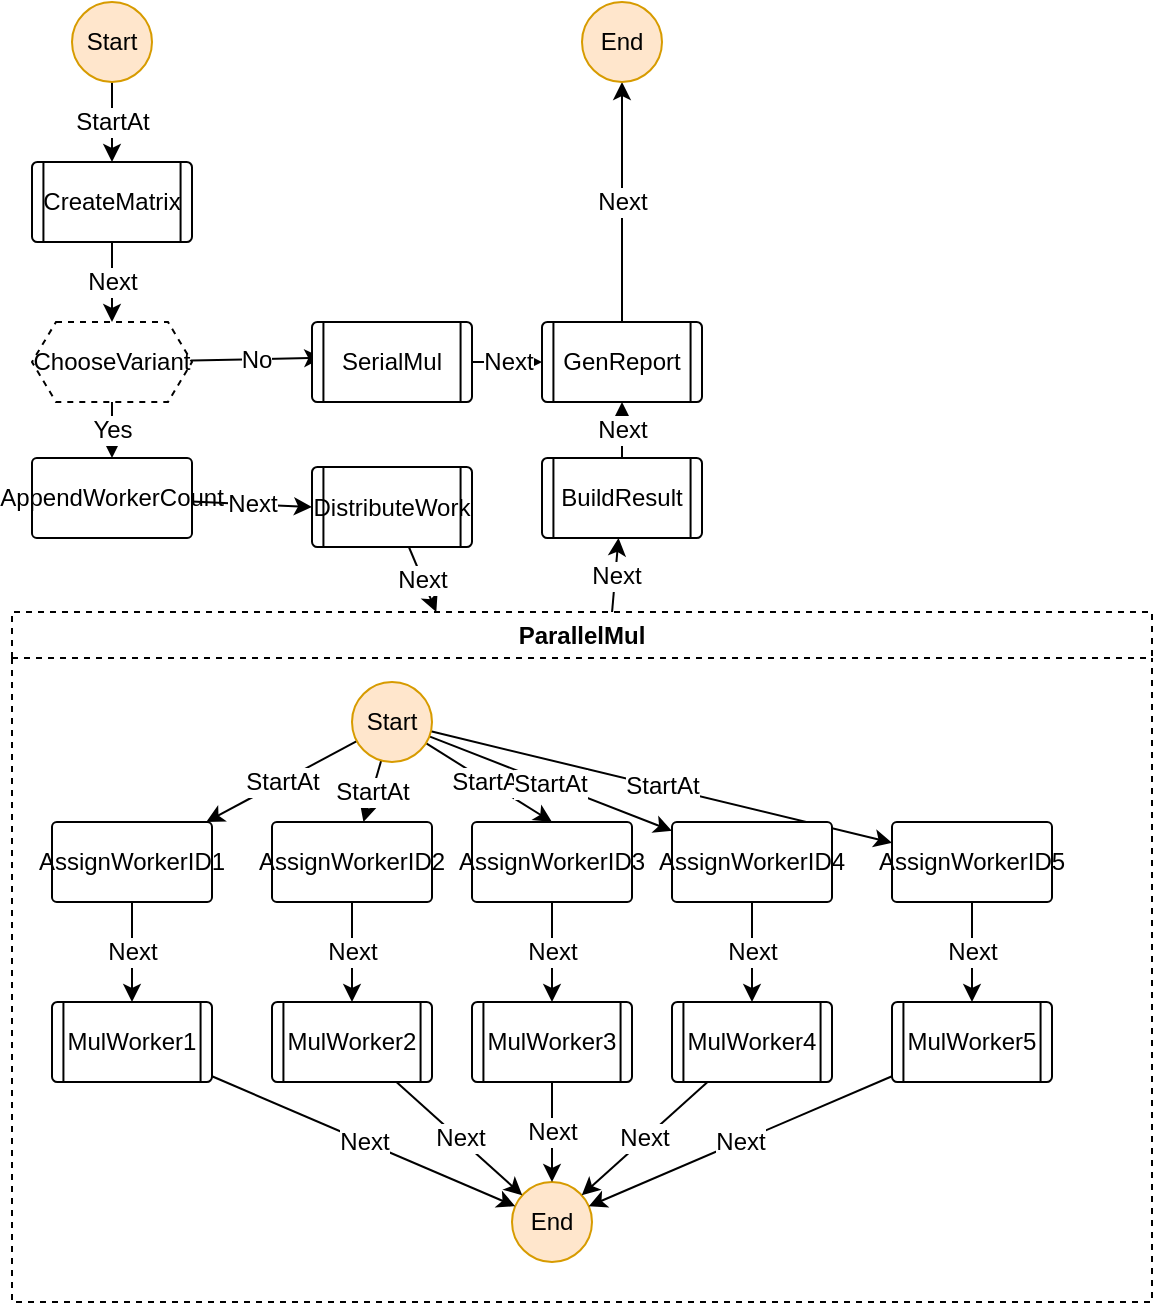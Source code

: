 <mxfile version="10.6.3" type="device"><diagram id="X1YCmfjpBgtQ-fbInCOy" name="Page-1"><mxGraphModel dx="794" dy="421" grid="1" gridSize="10" guides="1" tooltips="1" connect="1" arrows="1" fold="1" page="1" pageScale="1" pageWidth="826" pageHeight="1169" math="0" shadow="0"><root><object type="awssfRoot" name="" comment="" timeout_seconds="" version="" role_arn="" id="0"><mxCell><Object as="awssf"/></mxCell></object><mxCell id="1" parent="0"/><object label="StartAt" type="awssfStartAt" id="JwWAKtQ0LMQuHlguEzLc-3"><mxCell style="endArrow=classic;html=1;strokeColor=#000000;strokeWidth=1;fontSize=12;entryX=0.5;entryY=0;entryDx=0;entryDy=0;entryPerimeter=0;" edge="1" parent="1" source="JwWAKtQ0LMQuHlguEzLc-1" target="JwWAKtQ0LMQuHlguEzLc-2"><mxGeometry width="60" height="60" relative="1" as="geometry"><mxPoint as="sourcePoint"/><mxPoint x="60" y="60" as="targetPoint"/></mxGeometry><StartAtEdge as="awssf"/></mxCell></object><object label="Start" type="awssfStart" id="JwWAKtQ0LMQuHlguEzLc-1"><mxCell style="ellipse;whiteSpace=wrap;html=1;fillColor=#ffe6cc;strokeColor=#d79b00;" vertex="1" parent="1"><mxGeometry x="50" y="10" width="40" height="40" as="geometry"/><StartPoint as="awssf"/></mxCell></object><object label="Next" type="awssfNext" id="JwWAKtQ0LMQuHlguEzLc-5"><mxCell style="endArrow=classic;html=1;strokeColor=#000000;strokeWidth=1;fontSize=12;entryX=0.5;entryY=0;entryDx=0;entryDy=0;entryPerimeter=0;" edge="1" parent="1" source="JwWAKtQ0LMQuHlguEzLc-2" target="JwWAKtQ0LMQuHlguEzLc-4"><mxGeometry width="60" height="60" relative="1" as="geometry"><mxPoint as="sourcePoint"/><mxPoint x="60" y="60" as="targetPoint"/></mxGeometry><NextEdge as="awssf"/></mxCell></object><object label="CreateMatrix" type="awssfTask" comment="" input_path="" output_path="" resource="" parameters="" timeout_seconds="60" heartbeat_seconds="" result_path="" placeholders="1" id="JwWAKtQ0LMQuHlguEzLc-2"><mxCell style="shape=stencil(rZVNb4MwDIZ/DdcqkI2P48S6Y1Wph51TMCMqTVDC2m2/fiEBdUCyAavExa+xH78BjIdTWZIavAAxcgYPP3tBsBeQQ0EZ5EreC56BlEpWQWluCJEJryZMYhMSWUPWGO1CBCXHCkxGNoKf4ErzputAWQmCNm0Wbz30pO5pL5xmnDHVhHImB5kfedWMUKZq0YdphjaPBvPZxSaqFeEMDYiBerO508LLaow/D3NYihl66aF/YV4XYvx1mO3iQ0PBiIT8mazdUk8WWBLPhB2Ww/r3foWz5cc4gc13ZoPhVCmujw2nR5Kd3gR/Z7l1RJ0R7cfuem2tC2K0PojIJP3qpgw3kR+FcYSihzhIEuy7hnaMhtOCC/hl5oJWldlDroOvSbueJok+feYXuPmNLH5tbfvqSu1TV3XoLteWHYOp3X0/P4n/L0Oj8js70jWT56tV8/vSwjc=);whiteSpace=wrap;gradientColor=none;html=1;" vertex="1" parent="1"><mxGeometry x="30" y="90" width="80" height="40" as="geometry"/><TaskState as="awssf"/></mxCell></object><object label="Yes" type="awssfChoice" placeholders="1" condition="$.MatrixSize &gt;= 10" weight="1" id="JwWAKtQ0LMQuHlguEzLc-13"><mxCell style="endArrow=classic;html=1;strokeColor=#000000;strokeWidth=1;fontSize=12;entryX=0.5;entryY=0;entryDx=0;entryDy=0;entryPerimeter=0;" edge="1" parent="1" source="JwWAKtQ0LMQuHlguEzLc-4" target="JwWAKtQ0LMQuHlguEzLc-86"><mxGeometry width="60" height="60" relative="1" as="geometry"><mxPoint as="sourcePoint"/><mxPoint x="150" y="220" as="targetPoint"/></mxGeometry><ChoiceEdge as="awssf"/></mxCell></object><object label="No" type="awssfChoice" placeholders="1" condition="$.MatrixSize &lt; 10 " weight="1" id="JwWAKtQ0LMQuHlguEzLc-29"><mxCell style="endArrow=classic;html=1;strokeColor=#000000;strokeWidth=1;fontSize=12;entryX=0.064;entryY=0.448;entryDx=0;entryDy=0;entryPerimeter=0;" edge="1" parent="1" source="JwWAKtQ0LMQuHlguEzLc-4" target="JwWAKtQ0LMQuHlguEzLc-28"><mxGeometry width="60" height="60" relative="1" as="geometry"><mxPoint as="sourcePoint"/><mxPoint x="60" y="60" as="targetPoint"/></mxGeometry><ChoiceEdge as="awssf"/></mxCell></object><object label="ChooseVariant" type="awssfChoice" comment="" input_path="$" output_path="$" choices="" default="" id="JwWAKtQ0LMQuHlguEzLc-4"><mxCell style="shape=stencil(rZZNT4QwEIZ/DddNodmgR8Pi0YsHzl12VpqFlrS46r+3UIl8FNOhJhzgHWaezvBSiGimK9ZClBDBGojoKUqSE5RccynMqdGZbqHsbOTOFGfnGmxEd0re4INfusqGuahA8a6P0jwiT+ae/qBZKYUwRUxNPYtM4qYY48Lkkk9bjBzio+V8/Qj2qjWIBjpQM/V39S9FMUjPCBIl+0ho0L6O0Jh0Xz85GvSwr6EcT1qYIfYjvYabwZsUaAZfTqgZfDnBZvAG4UkkXfjukBz9aAX6ZVqAfDn/0FPqy8J74jHZO8AcO8B43wDxplj35DvA3DVAmhll68NFszMrb29KvouLc4kt6z+Kq8AYbuQdJiNy7aKu1sf0motJunMT9k+Pydzjx0D+WA+xgtAC6AbKWmrYspfRV49vUDeeOc2uUsEfZrjyurY/S06TrbIH1f6XDcI3);whiteSpace=wrap;html=1;gradientColor=none;dashed=1" vertex="1" parent="1"><mxGeometry x="30" y="170" width="80" height="40" as="geometry"/><ChoiceState as="awssf"/></mxCell></object><object label="Next" type="awssfNext" id="JwWAKtQ0LMQuHlguEzLc-35"><mxCell style="endArrow=classic;html=1;strokeColor=#000000;strokeWidth=1;fontSize=12;" edge="1" parent="1" source="JwWAKtQ0LMQuHlguEzLc-6" target="JwWAKtQ0LMQuHlguEzLc-34"><mxGeometry width="60" height="60" relative="1" as="geometry"><mxPoint as="sourcePoint"/><mxPoint x="60" y="60" as="targetPoint"/></mxGeometry><NextEdge as="awssf"/></mxCell></object><object label="ParallelMul" type="awssfParallel" comment="" input_path="$" output_path="$" result_path="$.Result" branches="" id="JwWAKtQ0LMQuHlguEzLc-6"><mxCell style="swimlane;whiteSpace=wrap;html=1;dashed=1;gradientColor=none;" vertex="1" parent="1"><mxGeometry x="20" y="315" width="570" height="345" as="geometry"/><ParallelState as="awssf"/></mxCell></object><object label="End" type="awssfEnd" id="JwWAKtQ0LMQuHlguEzLc-21"><mxCell style="ellipse;whiteSpace=wrap;html=1;fillColor=#ffe6cc;strokeColor=#d79b00;" vertex="1" parent="JwWAKtQ0LMQuHlguEzLc-6"><mxGeometry x="250" y="285" width="40" height="40" as="geometry"/><EndPoint as="awssf"/></mxCell></object><object label="StartAt" type="awssfStartAt" id="JwWAKtQ0LMQuHlguEzLc-50"><mxCell style="endArrow=classic;html=1;strokeColor=#000000;strokeWidth=1;fontSize=12;" edge="1" parent="JwWAKtQ0LMQuHlguEzLc-6" source="JwWAKtQ0LMQuHlguEzLc-43" target="JwWAKtQ0LMQuHlguEzLc-44"><mxGeometry width="60" height="60" relative="1" as="geometry"><mxPoint as="sourcePoint"/><mxPoint x="60" y="60" as="targetPoint"/></mxGeometry><StartAtEdge as="awssf"/></mxCell></object><object label="StartAt" type="awssfStartAt" id="JwWAKtQ0LMQuHlguEzLc-76"><mxCell style="endArrow=classic;html=1;strokeColor=#000000;strokeWidth=1;fontSize=12;" edge="1" parent="JwWAKtQ0LMQuHlguEzLc-6" source="JwWAKtQ0LMQuHlguEzLc-43" target="JwWAKtQ0LMQuHlguEzLc-64"><mxGeometry width="60" height="60" relative="1" as="geometry"><mxPoint as="sourcePoint"/><mxPoint x="60" y="60" as="targetPoint"/></mxGeometry><StartAtEdge as="awssf"/></mxCell></object><object label="StartAt" type="awssfStartAt" id="JwWAKtQ0LMQuHlguEzLc-77"><mxCell style="endArrow=classic;html=1;strokeColor=#000000;strokeWidth=1;fontSize=12;entryX=0.5;entryY=0;entryDx=0;entryDy=0;entryPerimeter=0;" edge="1" parent="JwWAKtQ0LMQuHlguEzLc-6" source="JwWAKtQ0LMQuHlguEzLc-43" target="JwWAKtQ0LMQuHlguEzLc-66"><mxGeometry width="60" height="60" relative="1" as="geometry"><mxPoint as="sourcePoint"/><mxPoint x="60" y="60" as="targetPoint"/></mxGeometry><StartAtEdge as="awssf"/></mxCell></object><object label="StartAt" type="awssfStartAt" id="JwWAKtQ0LMQuHlguEzLc-79"><mxCell style="endArrow=classic;html=1;strokeColor=#000000;strokeWidth=1;fontSize=12;" edge="1" parent="JwWAKtQ0LMQuHlguEzLc-6" source="JwWAKtQ0LMQuHlguEzLc-43" target="JwWAKtQ0LMQuHlguEzLc-70"><mxGeometry width="60" height="60" relative="1" as="geometry"><mxPoint as="sourcePoint"/><mxPoint x="60" y="60" as="targetPoint"/></mxGeometry><StartAtEdge as="awssf"/></mxCell></object><object label="StartAt" type="awssfStartAt" id="JwWAKtQ0LMQuHlguEzLc-80"><mxCell style="endArrow=classic;html=1;strokeColor=#000000;strokeWidth=1;fontSize=12;" edge="1" parent="JwWAKtQ0LMQuHlguEzLc-6" source="JwWAKtQ0LMQuHlguEzLc-43" target="JwWAKtQ0LMQuHlguEzLc-68"><mxGeometry width="60" height="60" relative="1" as="geometry"><mxPoint as="sourcePoint"/><mxPoint x="60" y="60" as="targetPoint"/></mxGeometry><StartAtEdge as="awssf"/></mxCell></object><object label="Start" type="awssfStart" id="JwWAKtQ0LMQuHlguEzLc-43"><mxCell style="ellipse;whiteSpace=wrap;html=1;fillColor=#ffe6cc;strokeColor=#d79b00;" vertex="1" parent="JwWAKtQ0LMQuHlguEzLc-6"><mxGeometry x="170" y="35" width="40" height="40" as="geometry"/><StartPoint as="awssf"/></mxCell></object><object label="Next" type="awssfNext" id="JwWAKtQ0LMQuHlguEzLc-47"><mxCell style="endArrow=classic;html=1;strokeColor=#000000;strokeWidth=1;fontSize=12;entryX=0.5;entryY=0;entryDx=0;entryDy=0;entryPerimeter=0;" edge="1" parent="JwWAKtQ0LMQuHlguEzLc-6" source="JwWAKtQ0LMQuHlguEzLc-44" target="JwWAKtQ0LMQuHlguEzLc-46"><mxGeometry width="60" height="60" relative="1" as="geometry"><mxPoint as="sourcePoint"/><mxPoint x="60" y="60" as="targetPoint"/></mxGeometry><NextEdge as="awssf"/></mxCell></object><object label="AssignWorkerID1&lt;br&gt;" type="awssfPass" comment="" input_path="$" output_path="$" result="0" result_path="$.WorkerID" id="JwWAKtQ0LMQuHlguEzLc-44"><mxCell style="shape=mxgraph.flowchart.process;whiteSpace=wrap;gradientColor=none;html=1;" vertex="1" parent="JwWAKtQ0LMQuHlguEzLc-6"><mxGeometry x="20" y="105" width="80" height="40" as="geometry"/><PassState as="awssf"/></mxCell></object><object label="Next" type="awssfNext" id="JwWAKtQ0LMQuHlguEzLc-49"><mxCell style="endArrow=classic;html=1;strokeColor=#000000;strokeWidth=1;fontSize=12;" edge="1" parent="JwWAKtQ0LMQuHlguEzLc-6" source="JwWAKtQ0LMQuHlguEzLc-46" target="JwWAKtQ0LMQuHlguEzLc-21"><mxGeometry width="60" height="60" relative="1" as="geometry"><mxPoint as="sourcePoint"/><mxPoint x="60" y="60" as="targetPoint"/></mxGeometry><NextEdge as="awssf"/></mxCell></object><object label="MulWorker1" type="awssfTask" comment="" input_path="" output_path="" resource="" parameters="" timeout_seconds="60" heartbeat_seconds="" result_path="" id="JwWAKtQ0LMQuHlguEzLc-46"><mxCell style="shape=stencil(rZVNb4MwDIZ/DdcqkI2P48S6Y1Wph51TMCMqTVDC2m2/fiEBdUCyAavExa+xH78BjIdTWZIavAAxcgYPP3tBsBeQQ0EZ5EreC56BlEpWQWluCJEJryZMYhMSWUPWGO1CBCXHCkxGNoKf4ErzputAWQmCNm0Wbz30pO5pL5xmnDHVhHImB5kfedWMUKZq0YdphjaPBvPZxSaqFeEMDYiBerO508LLaow/D3NYihl66aF/YV4XYvx1mO3iQ0PBiIT8mazdUk8WWBLPhB2Ww/r3foWz5cc4gc13ZoPhVCmujw2nR5Kd3gR/Z7l1RJ0R7cfuem2tC2K0PojIJP3qpgw3kR+FcYSihzhIEuy7hnaMhtOCC/hl5oJWldlDroOvSbueJok+feYXuPmNLH5tbfvqSu1TV3XoLteWHYOp3X0/P4n/L0Oj8js70jWT56tV8/vSwjc=);whiteSpace=wrap;gradientColor=none;html=1;" vertex="1" parent="JwWAKtQ0LMQuHlguEzLc-6"><mxGeometry x="20" y="195" width="80" height="40" as="geometry"/><TaskState as="awssf"/></mxCell></object><object label="Next" type="awssfNext" id="JwWAKtQ0LMQuHlguEzLc-72"><mxCell style="endArrow=classic;html=1;strokeColor=#000000;strokeWidth=1;fontSize=12;entryX=0.5;entryY=0;entryDx=0;entryDy=0;entryPerimeter=0;" edge="1" parent="JwWAKtQ0LMQuHlguEzLc-6" source="JwWAKtQ0LMQuHlguEzLc-64" target="JwWAKtQ0LMQuHlguEzLc-65"><mxGeometry width="60" height="60" relative="1" as="geometry"><mxPoint as="sourcePoint"/><mxPoint x="60" y="60" as="targetPoint"/></mxGeometry><NextEdge as="awssf"/></mxCell></object><object label="AssignWorkerID2" type="awssfPass" comment="" input_path="$" output_path="$" result="1" result_path="$.WorkerID" id="JwWAKtQ0LMQuHlguEzLc-64"><mxCell style="shape=mxgraph.flowchart.process;whiteSpace=wrap;gradientColor=none;html=1;" vertex="1" parent="JwWAKtQ0LMQuHlguEzLc-6"><mxGeometry x="130" y="105" width="80" height="40" as="geometry"/><PassState as="awssf"/></mxCell></object><object label="Next" type="awssfNext" id="JwWAKtQ0LMQuHlguEzLc-82"><mxCell style="endArrow=classic;html=1;strokeColor=#000000;strokeWidth=1;fontSize=12;" edge="1" parent="JwWAKtQ0LMQuHlguEzLc-6" source="JwWAKtQ0LMQuHlguEzLc-65" target="JwWAKtQ0LMQuHlguEzLc-21"><mxGeometry width="60" height="60" relative="1" as="geometry"><mxPoint as="sourcePoint"/><mxPoint x="60" y="60" as="targetPoint"/></mxGeometry><NextEdge as="awssf"/></mxCell></object><object label="MulWorker2" type="awssfTask" comment="" input_path="" output_path="" resource="" parameters="" timeout_seconds="60" heartbeat_seconds="" result_path="" id="JwWAKtQ0LMQuHlguEzLc-65"><mxCell style="shape=stencil(rZVNb4MwDIZ/DdcqkI2P48S6Y1Wph51TMCMqTVDC2m2/fiEBdUCyAavExa+xH78BjIdTWZIavAAxcgYPP3tBsBeQQ0EZ5EreC56BlEpWQWluCJEJryZMYhMSWUPWGO1CBCXHCkxGNoKf4ErzputAWQmCNm0Wbz30pO5pL5xmnDHVhHImB5kfedWMUKZq0YdphjaPBvPZxSaqFeEMDYiBerO508LLaow/D3NYihl66aF/YV4XYvx1mO3iQ0PBiIT8mazdUk8WWBLPhB2Ww/r3foWz5cc4gc13ZoPhVCmujw2nR5Kd3gR/Z7l1RJ0R7cfuem2tC2K0PojIJP3qpgw3kR+FcYSihzhIEuy7hnaMhtOCC/hl5oJWldlDroOvSbueJok+feYXuPmNLH5tbfvqSu1TV3XoLteWHYOp3X0/P4n/L0Oj8js70jWT56tV8/vSwjc=);whiteSpace=wrap;gradientColor=none;html=1;" vertex="1" parent="JwWAKtQ0LMQuHlguEzLc-6"><mxGeometry x="130" y="195" width="80" height="40" as="geometry"/><TaskState as="awssf"/></mxCell></object><object label="Next" type="awssfNext" id="JwWAKtQ0LMQuHlguEzLc-73"><mxCell style="endArrow=classic;html=1;strokeColor=#000000;strokeWidth=1;fontSize=12;entryX=0.5;entryY=0;entryDx=0;entryDy=0;entryPerimeter=0;" edge="1" parent="JwWAKtQ0LMQuHlguEzLc-6" source="JwWAKtQ0LMQuHlguEzLc-66" target="JwWAKtQ0LMQuHlguEzLc-67"><mxGeometry width="60" height="60" relative="1" as="geometry"><mxPoint as="sourcePoint"/><mxPoint x="60" y="60" as="targetPoint"/></mxGeometry><NextEdge as="awssf"/></mxCell></object><object label="AssignWorkerID3" type="awssfPass" comment="" input_path="$" output_path="$" result="2" result_path="$.WorkerID" id="JwWAKtQ0LMQuHlguEzLc-66"><mxCell style="shape=mxgraph.flowchart.process;whiteSpace=wrap;gradientColor=none;html=1;" vertex="1" parent="JwWAKtQ0LMQuHlguEzLc-6"><mxGeometry x="230" y="105" width="80" height="40" as="geometry"/><PassState as="awssf"/></mxCell></object><object label="Next" type="awssfNext" id="JwWAKtQ0LMQuHlguEzLc-83"><mxCell style="endArrow=classic;html=1;strokeColor=#000000;strokeWidth=1;fontSize=12;" edge="1" parent="JwWAKtQ0LMQuHlguEzLc-6" source="JwWAKtQ0LMQuHlguEzLc-67" target="JwWAKtQ0LMQuHlguEzLc-21"><mxGeometry width="60" height="60" relative="1" as="geometry"><mxPoint as="sourcePoint"/><mxPoint x="60" y="60" as="targetPoint"/></mxGeometry><NextEdge as="awssf"/></mxCell></object><object label="MulWorker3" type="awssfTask" comment="" input_path="" output_path="" resource="" parameters="" timeout_seconds="60" heartbeat_seconds="" result_path="" id="JwWAKtQ0LMQuHlguEzLc-67"><mxCell style="shape=stencil(rZVNb4MwDIZ/DdcqkI2P48S6Y1Wph51TMCMqTVDC2m2/fiEBdUCyAavExa+xH78BjIdTWZIavAAxcgYPP3tBsBeQQ0EZ5EreC56BlEpWQWluCJEJryZMYhMSWUPWGO1CBCXHCkxGNoKf4ErzputAWQmCNm0Wbz30pO5pL5xmnDHVhHImB5kfedWMUKZq0YdphjaPBvPZxSaqFeEMDYiBerO508LLaow/D3NYihl66aF/YV4XYvx1mO3iQ0PBiIT8mazdUk8WWBLPhB2Ww/r3foWz5cc4gc13ZoPhVCmujw2nR5Kd3gR/Z7l1RJ0R7cfuem2tC2K0PojIJP3qpgw3kR+FcYSihzhIEuy7hnaMhtOCC/hl5oJWldlDroOvSbueJok+feYXuPmNLH5tbfvqSu1TV3XoLteWHYOp3X0/P4n/L0Oj8js70jWT56tV8/vSwjc=);whiteSpace=wrap;gradientColor=none;html=1;" vertex="1" parent="JwWAKtQ0LMQuHlguEzLc-6"><mxGeometry x="230" y="195" width="80" height="40" as="geometry"/><TaskState as="awssf"/></mxCell></object><object label="Next" type="awssfNext" id="JwWAKtQ0LMQuHlguEzLc-74"><mxCell style="endArrow=classic;html=1;strokeColor=#000000;strokeWidth=1;fontSize=12;entryX=0.5;entryY=0;entryDx=0;entryDy=0;entryPerimeter=0;" edge="1" parent="JwWAKtQ0LMQuHlguEzLc-6" source="JwWAKtQ0LMQuHlguEzLc-68" target="JwWAKtQ0LMQuHlguEzLc-69"><mxGeometry width="60" height="60" relative="1" as="geometry"><mxPoint as="sourcePoint"/><mxPoint x="60" y="60" as="targetPoint"/></mxGeometry><NextEdge as="awssf"/></mxCell></object><object label="AssignWorkerID4" type="awssfPass" comment="" input_path="$" output_path="$" result="3" result_path="$.WorkerID" id="JwWAKtQ0LMQuHlguEzLc-68"><mxCell style="shape=mxgraph.flowchart.process;whiteSpace=wrap;gradientColor=none;html=1;" vertex="1" parent="JwWAKtQ0LMQuHlguEzLc-6"><mxGeometry x="330" y="105" width="80" height="40" as="geometry"/><PassState as="awssf"/></mxCell></object><object label="Next" type="awssfNext" id="JwWAKtQ0LMQuHlguEzLc-84"><mxCell style="endArrow=classic;html=1;strokeColor=#000000;strokeWidth=1;fontSize=12;" edge="1" parent="JwWAKtQ0LMQuHlguEzLc-6" source="JwWAKtQ0LMQuHlguEzLc-69" target="JwWAKtQ0LMQuHlguEzLc-21"><mxGeometry width="60" height="60" relative="1" as="geometry"><mxPoint as="sourcePoint"/><mxPoint x="60" y="60" as="targetPoint"/></mxGeometry><NextEdge as="awssf"/></mxCell></object><object label="MulWorker4" type="awssfTask" comment="" input_path="" output_path="" resource="" parameters="" timeout_seconds="60" heartbeat_seconds="" result_path="" id="JwWAKtQ0LMQuHlguEzLc-69"><mxCell style="shape=stencil(rZVNb4MwDIZ/DdcqkI2P48S6Y1Wph51TMCMqTVDC2m2/fiEBdUCyAavExa+xH78BjIdTWZIavAAxcgYPP3tBsBeQQ0EZ5EreC56BlEpWQWluCJEJryZMYhMSWUPWGO1CBCXHCkxGNoKf4ErzputAWQmCNm0Wbz30pO5pL5xmnDHVhHImB5kfedWMUKZq0YdphjaPBvPZxSaqFeEMDYiBerO508LLaow/D3NYihl66aF/YV4XYvx1mO3iQ0PBiIT8mazdUk8WWBLPhB2Ww/r3foWz5cc4gc13ZoPhVCmujw2nR5Kd3gR/Z7l1RJ0R7cfuem2tC2K0PojIJP3qpgw3kR+FcYSihzhIEuy7hnaMhtOCC/hl5oJWldlDroOvSbueJok+feYXuPmNLH5tbfvqSu1TV3XoLteWHYOp3X0/P4n/L0Oj8js70jWT56tV8/vSwjc=);whiteSpace=wrap;gradientColor=none;html=1;" vertex="1" parent="JwWAKtQ0LMQuHlguEzLc-6"><mxGeometry x="330" y="195" width="80" height="40" as="geometry"/><TaskState as="awssf"/></mxCell></object><object label="Next" type="awssfNext" id="JwWAKtQ0LMQuHlguEzLc-75"><mxCell style="endArrow=classic;html=1;strokeColor=#000000;strokeWidth=1;fontSize=12;entryX=0.5;entryY=0;entryDx=0;entryDy=0;entryPerimeter=0;" edge="1" parent="JwWAKtQ0LMQuHlguEzLc-6" source="JwWAKtQ0LMQuHlguEzLc-70" target="JwWAKtQ0LMQuHlguEzLc-71"><mxGeometry width="60" height="60" relative="1" as="geometry"><mxPoint as="sourcePoint"/><mxPoint x="60" y="60" as="targetPoint"/></mxGeometry><NextEdge as="awssf"/></mxCell></object><object label="AssignWorkerID5" type="awssfPass" comment="" input_path="$" output_path="$" result="4" result_path="$.WorkerID" id="JwWAKtQ0LMQuHlguEzLc-70"><mxCell style="shape=mxgraph.flowchart.process;whiteSpace=wrap;gradientColor=none;html=1;" vertex="1" parent="JwWAKtQ0LMQuHlguEzLc-6"><mxGeometry x="440" y="105" width="80" height="40" as="geometry"/><PassState as="awssf"/></mxCell></object><object label="Next" type="awssfNext" id="JwWAKtQ0LMQuHlguEzLc-85"><mxCell style="endArrow=classic;html=1;strokeColor=#000000;strokeWidth=1;fontSize=12;" edge="1" parent="JwWAKtQ0LMQuHlguEzLc-6" source="JwWAKtQ0LMQuHlguEzLc-71" target="JwWAKtQ0LMQuHlguEzLc-21"><mxGeometry width="60" height="60" relative="1" as="geometry"><mxPoint as="sourcePoint"/><mxPoint x="60" y="60" as="targetPoint"/></mxGeometry><NextEdge as="awssf"/></mxCell></object><object label="MulWorker5" type="awssfTask" comment="" input_path="" output_path="" resource="" parameters="" timeout_seconds="60" heartbeat_seconds="" result_path="" id="JwWAKtQ0LMQuHlguEzLc-71"><mxCell style="shape=stencil(rZVNb4MwDIZ/DdcqkI2P48S6Y1Wph51TMCMqTVDC2m2/fiEBdUCyAavExa+xH78BjIdTWZIavAAxcgYPP3tBsBeQQ0EZ5EreC56BlEpWQWluCJEJryZMYhMSWUPWGO1CBCXHCkxGNoKf4ErzputAWQmCNm0Wbz30pO5pL5xmnDHVhHImB5kfedWMUKZq0YdphjaPBvPZxSaqFeEMDYiBerO508LLaow/D3NYihl66aF/YV4XYvx1mO3iQ0PBiIT8mazdUk8WWBLPhB2Ww/r3foWz5cc4gc13ZoPhVCmujw2nR5Kd3gR/Z7l1RJ0R7cfuem2tC2K0PojIJP3qpgw3kR+FcYSihzhIEuy7hnaMhtOCC/hl5oJWldlDroOvSbueJok+feYXuPmNLH5tbfvqSu1TV3XoLteWHYOp3X0/P4n/L0Oj8js70jWT56tV8/vSwjc=);whiteSpace=wrap;gradientColor=none;html=1;" vertex="1" parent="JwWAKtQ0LMQuHlguEzLc-6"><mxGeometry x="440" y="195" width="80" height="40" as="geometry"/><TaskState as="awssf"/></mxCell></object><object label="Next" type="awssfNext" id="JwWAKtQ0LMQuHlguEzLc-14"><mxCell style="endArrow=classic;html=1;strokeColor=#000000;strokeWidth=1;fontSize=12;" edge="1" parent="1" source="JwWAKtQ0LMQuHlguEzLc-12" target="JwWAKtQ0LMQuHlguEzLc-6"><mxGeometry width="60" height="60" relative="1" as="geometry"><mxPoint as="sourcePoint"/><mxPoint x="60" y="60" as="targetPoint"/></mxGeometry><NextEdge as="awssf"/></mxCell></object><object label="DistributeWork" type="awssfTask" comment="" input_path="" output_path="" resource="" parameters="" timeout_seconds="60" heartbeat_seconds="" result_path="" id="JwWAKtQ0LMQuHlguEzLc-12"><mxCell style="shape=stencil(rZVNb4MwDIZ/DdcqkI2P48S6Y1Wph51TMCMqTVDC2m2/fiEBdUCyAavExa+xH78BjIdTWZIavAAxcgYPP3tBsBeQQ0EZ5EreC56BlEpWQWluCJEJryZMYhMSWUPWGO1CBCXHCkxGNoKf4ErzputAWQmCNm0Wbz30pO5pL5xmnDHVhHImB5kfedWMUKZq0YdphjaPBvPZxSaqFeEMDYiBerO508LLaow/D3NYihl66aF/YV4XYvx1mO3iQ0PBiIT8mazdUk8WWBLPhB2Ww/r3foWz5cc4gc13ZoPhVCmujw2nR5Kd3gR/Z7l1RJ0R7cfuem2tC2K0PojIJP3qpgw3kR+FcYSihzhIEuy7hnaMhtOCC/hl5oJWldlDroOvSbueJok+feYXuPmNLH5tbfvqSu1TV3XoLteWHYOp3X0/P4n/L0Oj8js70jWT56tV8/vSwjc=);whiteSpace=wrap;gradientColor=none;html=1;" vertex="1" parent="1"><mxGeometry x="170" y="242.5" width="80" height="40" as="geometry"/><TaskState as="awssf"/></mxCell></object><object label="Next" type="awssfNext" id="JwWAKtQ0LMQuHlguEzLc-37"><mxCell style="endArrow=classic;html=1;strokeColor=#000000;strokeWidth=1;fontSize=12;" edge="1" parent="1" source="JwWAKtQ0LMQuHlguEzLc-28" target="JwWAKtQ0LMQuHlguEzLc-36"><mxGeometry width="60" height="60" relative="1" as="geometry"><mxPoint as="sourcePoint"/><mxPoint x="60" y="60" as="targetPoint"/></mxGeometry><NextEdge as="awssf"/></mxCell></object><object label="SerialMul" type="awssfTask" comment="Serial Multiplication Handler" input_path="$" output_path="$" resource="" parameters="" timeout_seconds="300" heartbeat_seconds="" result_path="" id="JwWAKtQ0LMQuHlguEzLc-28"><mxCell style="shape=stencil(rZVNb4MwDIZ/DdcqkI2P48S6Y1Wph51TMCMqTVDC2m2/fiEBdUCyAavExa+xH78BjIdTWZIavAAxcgYPP3tBsBeQQ0EZ5EreC56BlEpWQWluCJEJryZMYhMSWUPWGO1CBCXHCkxGNoKf4ErzputAWQmCNm0Wbz30pO5pL5xmnDHVhHImB5kfedWMUKZq0YdphjaPBvPZxSaqFeEMDYiBerO508LLaow/D3NYihl66aF/YV4XYvx1mO3iQ0PBiIT8mazdUk8WWBLPhB2Ww/r3foWz5cc4gc13ZoPhVCmujw2nR5Kd3gR/Z7l1RJ0R7cfuem2tC2K0PojIJP3qpgw3kR+FcYSihzhIEuy7hnaMhtOCC/hl5oJWldlDroOvSbueJok+feYXuPmNLH5tbfvqSu1TV3XoLteWHYOp3X0/P4n/L0Oj8js70jWT56tV8/vSwjc=);whiteSpace=wrap;gradientColor=none;html=1;" vertex="1" parent="1"><mxGeometry x="170" y="170" width="80" height="40" as="geometry"/><TaskState as="awssf"/></mxCell></object><object label="Next" type="awssfNext" id="JwWAKtQ0LMQuHlguEzLc-38"><mxCell style="endArrow=classic;html=1;strokeColor=#000000;strokeWidth=1;fontSize=12;" edge="1" parent="1" source="JwWAKtQ0LMQuHlguEzLc-34" target="JwWAKtQ0LMQuHlguEzLc-36"><mxGeometry width="60" height="60" relative="1" as="geometry"><mxPoint as="sourcePoint"/><mxPoint x="60" y="60" as="targetPoint"/></mxGeometry><NextEdge as="awssf"/></mxCell></object><object label="BuildResult" type="awssfTask" comment="" input_path="" output_path="" resource="" parameters="" timeout_seconds="60" heartbeat_seconds="" result_path="" id="JwWAKtQ0LMQuHlguEzLc-34"><mxCell style="shape=stencil(rZVNb4MwDIZ/DdcqkI2P48S6Y1Wph51TMCMqTVDC2m2/fiEBdUCyAavExa+xH78BjIdTWZIavAAxcgYPP3tBsBeQQ0EZ5EreC56BlEpWQWluCJEJryZMYhMSWUPWGO1CBCXHCkxGNoKf4ErzputAWQmCNm0Wbz30pO5pL5xmnDHVhHImB5kfedWMUKZq0YdphjaPBvPZxSaqFeEMDYiBerO508LLaow/D3NYihl66aF/YV4XYvx1mO3iQ0PBiIT8mazdUk8WWBLPhB2Ww/r3foWz5cc4gc13ZoPhVCmujw2nR5Kd3gR/Z7l1RJ0R7cfuem2tC2K0PojIJP3qpgw3kR+FcYSihzhIEuy7hnaMhtOCC/hl5oJWldlDroOvSbueJok+feYXuPmNLH5tbfvqSu1TV3XoLteWHYOp3X0/P4n/L0Oj8js70jWT56tV8/vSwjc=);whiteSpace=wrap;gradientColor=none;html=1;" vertex="1" parent="1"><mxGeometry x="285" y="238" width="80" height="40" as="geometry"/><TaskState as="awssf"/></mxCell></object><object label="Next" type="awssfNext" id="JwWAKtQ0LMQuHlguEzLc-41"><mxCell style="endArrow=classic;html=1;strokeColor=#000000;strokeWidth=1;fontSize=12;" edge="1" parent="1" source="JwWAKtQ0LMQuHlguEzLc-36" target="JwWAKtQ0LMQuHlguEzLc-40"><mxGeometry width="60" height="60" relative="1" as="geometry"><mxPoint as="sourcePoint"/><mxPoint x="60" y="60" as="targetPoint"/></mxGeometry><NextEdge as="awssf"/></mxCell></object><object label="GenReport" type="awssfTask" comment="" input_path="" output_path="" resource="" parameters="" timeout_seconds="60" heartbeat_seconds="" result_path="" id="JwWAKtQ0LMQuHlguEzLc-36"><mxCell style="shape=stencil(rZVNb4MwDIZ/DdcqkI2P48S6Y1Wph51TMCMqTVDC2m2/fiEBdUCyAavExa+xH78BjIdTWZIavAAxcgYPP3tBsBeQQ0EZ5EreC56BlEpWQWluCJEJryZMYhMSWUPWGO1CBCXHCkxGNoKf4ErzputAWQmCNm0Wbz30pO5pL5xmnDHVhHImB5kfedWMUKZq0YdphjaPBvPZxSaqFeEMDYiBerO508LLaow/D3NYihl66aF/YV4XYvx1mO3iQ0PBiIT8mazdUk8WWBLPhB2Ww/r3foWz5cc4gc13ZoPhVCmujw2nR5Kd3gR/Z7l1RJ0R7cfuem2tC2K0PojIJP3qpgw3kR+FcYSihzhIEuy7hnaMhtOCC/hl5oJWldlDroOvSbueJok+feYXuPmNLH5tbfvqSu1TV3XoLteWHYOp3X0/P4n/L0Oj8js70jWT56tV8/vSwjc=);whiteSpace=wrap;gradientColor=none;html=1;" vertex="1" parent="1"><mxGeometry x="285" y="170" width="80" height="40" as="geometry"/><TaskState as="awssf"/></mxCell></object><object label="End" type="awssfEnd" id="JwWAKtQ0LMQuHlguEzLc-40"><mxCell style="ellipse;whiteSpace=wrap;html=1;fillColor=#ffe6cc;strokeColor=#d79b00;" vertex="1" parent="1"><mxGeometry x="305" y="10" width="40" height="40" as="geometry"/><EndPoint as="awssf"/></mxCell></object><object label="Next" type="awssfNext" id="JwWAKtQ0LMQuHlguEzLc-87"><mxCell style="endArrow=classic;html=1;strokeColor=#000000;strokeWidth=1;fontSize=12;entryX=0;entryY=0.5;entryDx=0;entryDy=0;entryPerimeter=0;" edge="1" parent="1" source="JwWAKtQ0LMQuHlguEzLc-86" target="JwWAKtQ0LMQuHlguEzLc-12"><mxGeometry width="60" height="60" relative="1" as="geometry"><mxPoint as="sourcePoint"/><mxPoint x="60" y="60" as="targetPoint"/></mxGeometry><NextEdge as="awssf"/></mxCell></object><object label="AppendWorkerCount&lt;br&gt;" type="awssfPass" comment="" input_path="$" output_path="$" result="5" result_path="$.WorkerCount" id="JwWAKtQ0LMQuHlguEzLc-86"><mxCell style="shape=mxgraph.flowchart.process;whiteSpace=wrap;gradientColor=none;html=1;" vertex="1" parent="1"><mxGeometry x="30" y="238" width="80" height="40" as="geometry"/><PassState as="awssf"/></mxCell></object></root></mxGraphModel></diagram></mxfile>